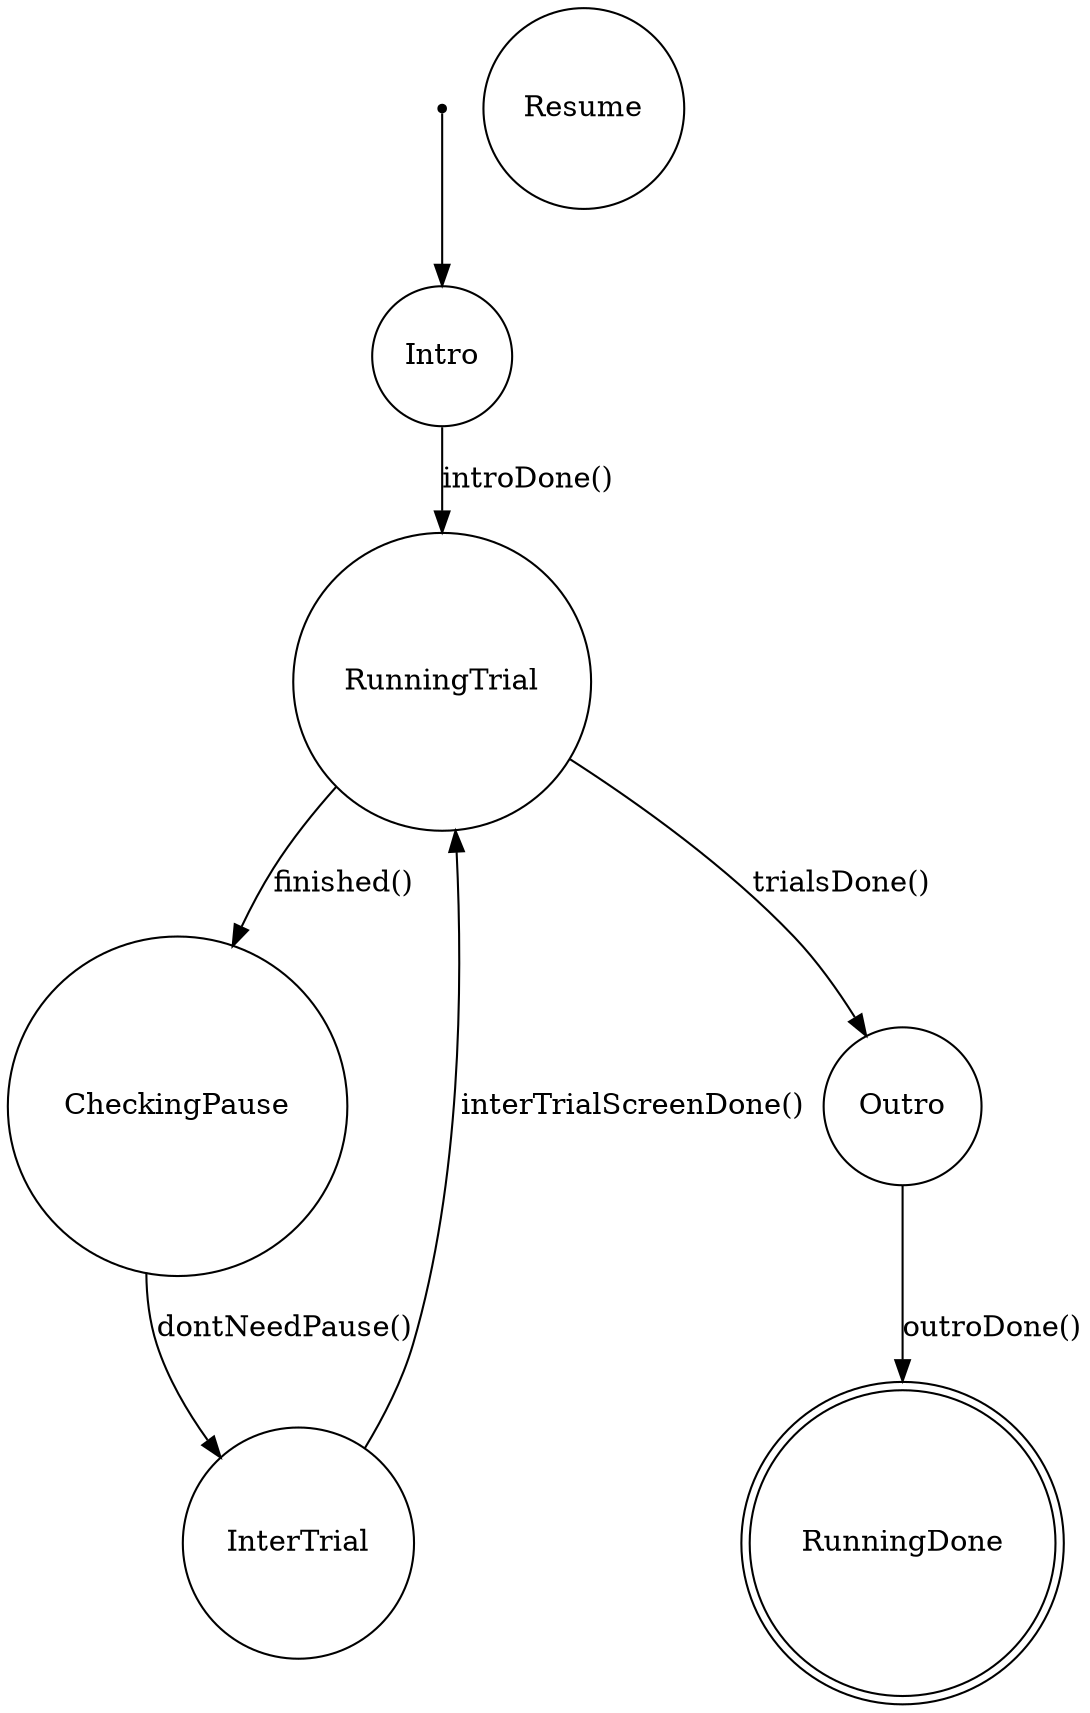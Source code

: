 digraph Running {
__init__ [shape=point];
Resume [label="Resume", shape=circle];
Intro [label="Intro", shape=circle];
RunningTrial [label="RunningTrial", shape=circle];
CheckingPause [label="CheckingPause", shape=circle];
InterTrial [label="InterTrial", shape=circle];
Outro [label="Outro", shape=circle];
RunningDone [label="RunningDone", shape=doublecircle];

__init__ -> Intro;
Intro -> RunningTrial [label="introDone()"];
RunningTrial -> CheckingPause [label="finished()"];
RunningTrial -> Outro [label="trialsDone()"];
CheckingPause -> InterTrial [label="dontNeedPause()"];
InterTrial -> RunningTrial [label="interTrialScreenDone()"];
Outro -> RunningDone [label="outroDone()"];
}
